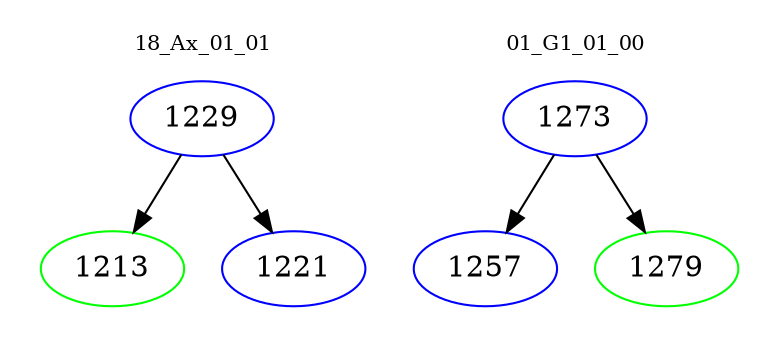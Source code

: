 digraph{
subgraph cluster_0 {
color = white
label = "18_Ax_01_01";
fontsize=10;
T0_1229 [label="1229", color="blue"]
T0_1229 -> T0_1213 [color="black"]
T0_1213 [label="1213", color="green"]
T0_1229 -> T0_1221 [color="black"]
T0_1221 [label="1221", color="blue"]
}
subgraph cluster_1 {
color = white
label = "01_G1_01_00";
fontsize=10;
T1_1273 [label="1273", color="blue"]
T1_1273 -> T1_1257 [color="black"]
T1_1257 [label="1257", color="blue"]
T1_1273 -> T1_1279 [color="black"]
T1_1279 [label="1279", color="green"]
}
}
